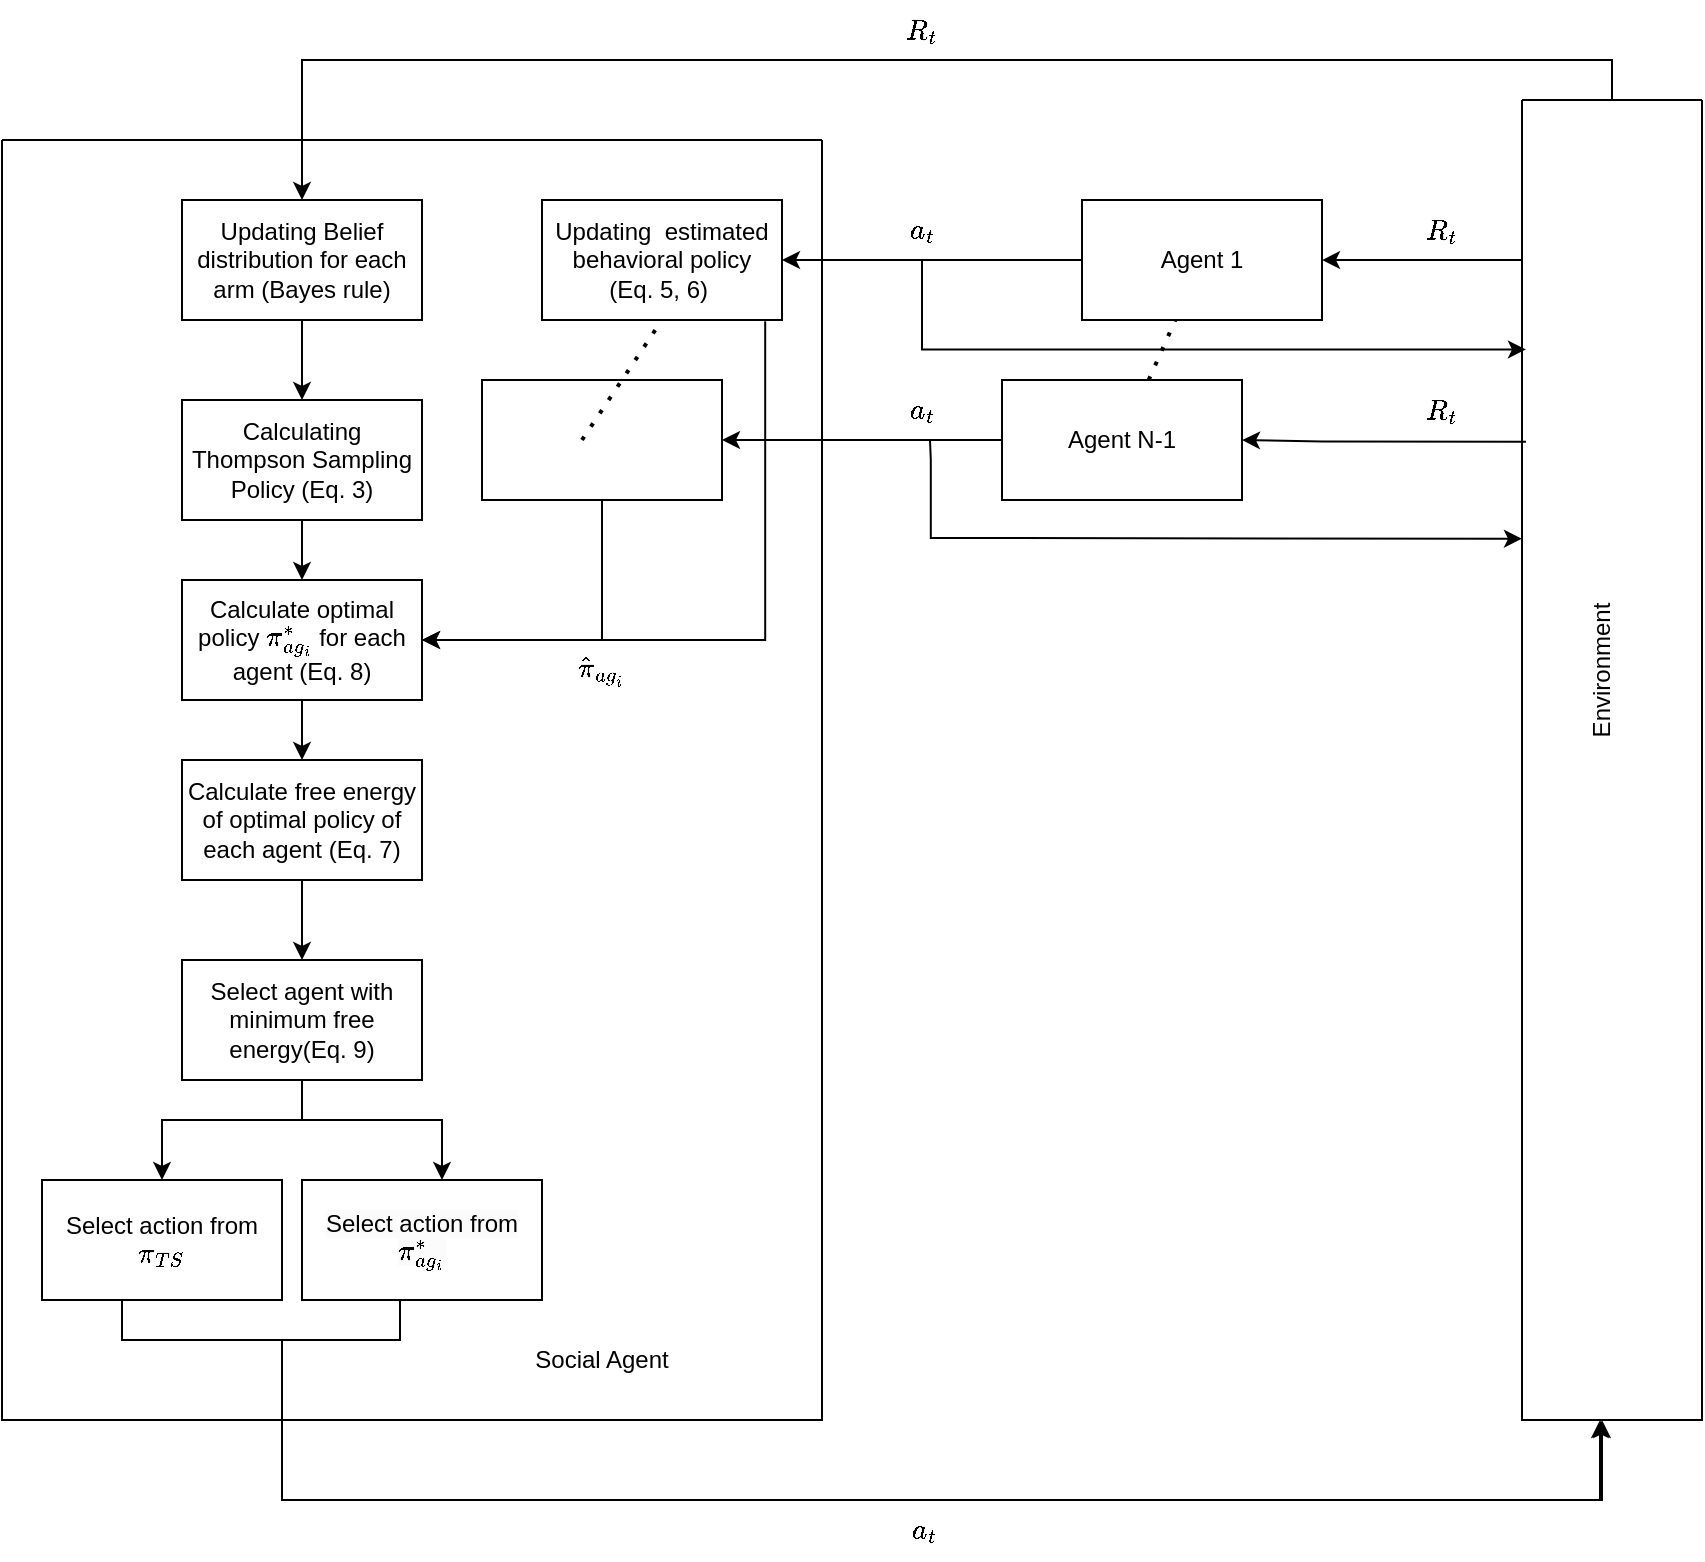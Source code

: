 <mxfile version="21.6.1" type="github">
  <diagram name="Page-1" id="jLKKZluM8srTzTSJDMef">
    <mxGraphModel dx="1290" dy="1681" grid="1" gridSize="10" guides="1" tooltips="1" connect="1" arrows="1" fold="1" page="1" pageScale="1" pageWidth="850" pageHeight="1100" math="1" shadow="0">
      <root>
        <mxCell id="0" />
        <mxCell id="1" parent="0" />
        <mxCell id="Uau8ywvGDSGfsXAt1Brf-23" value="" style="swimlane;startSize=0;" parent="1" vertex="1">
          <mxGeometry y="40" width="410" height="640" as="geometry">
            <mxRectangle y="40" width="50" height="40" as="alternateBounds" />
          </mxGeometry>
        </mxCell>
        <mxCell id="Uau8ywvGDSGfsXAt1Brf-1" value="Updating Belief distribution for each arm (Bayes rule)" style="rounded=0;whiteSpace=wrap;html=1;" parent="Uau8ywvGDSGfsXAt1Brf-23" vertex="1">
          <mxGeometry x="90" y="30" width="120" height="60" as="geometry" />
        </mxCell>
        <mxCell id="Uau8ywvGDSGfsXAt1Brf-3" value="Calculating Thompson Sampling Policy (Eq. 3)" style="rounded=0;whiteSpace=wrap;html=1;" parent="Uau8ywvGDSGfsXAt1Brf-23" vertex="1">
          <mxGeometry x="90" y="130" width="120" height="60" as="geometry" />
        </mxCell>
        <mxCell id="Uau8ywvGDSGfsXAt1Brf-2" style="edgeStyle=orthogonalEdgeStyle;rounded=0;orthogonalLoop=1;jettySize=auto;html=1;exitX=0.5;exitY=1;exitDx=0;exitDy=0;entryX=0.5;entryY=0;entryDx=0;entryDy=0;" parent="Uau8ywvGDSGfsXAt1Brf-23" source="Uau8ywvGDSGfsXAt1Brf-1" edge="1" target="Uau8ywvGDSGfsXAt1Brf-3">
          <mxGeometry relative="1" as="geometry">
            <mxPoint x="150" y="120" as="targetPoint" />
          </mxGeometry>
        </mxCell>
        <mxCell id="Uau8ywvGDSGfsXAt1Brf-5" value="Calculate optimal policy \(\pi_{ag_i}^{*}\) for each agent (Eq. 8)" style="rounded=0;whiteSpace=wrap;html=1;" parent="Uau8ywvGDSGfsXAt1Brf-23" vertex="1">
          <mxGeometry x="90" y="220" width="120" height="60" as="geometry" />
        </mxCell>
        <mxCell id="Uau8ywvGDSGfsXAt1Brf-4" style="edgeStyle=orthogonalEdgeStyle;rounded=0;orthogonalLoop=1;jettySize=auto;html=1;entryX=0.5;entryY=0;entryDx=0;entryDy=0;" parent="Uau8ywvGDSGfsXAt1Brf-23" target="Uau8ywvGDSGfsXAt1Brf-5" edge="1">
          <mxGeometry relative="1" as="geometry">
            <mxPoint x="149" y="210" as="targetPoint" />
            <mxPoint x="150" y="190" as="sourcePoint" />
          </mxGeometry>
        </mxCell>
        <mxCell id="Uau8ywvGDSGfsXAt1Brf-7" value="Calculate free energy of optimal policy of each agent (Eq. 7)" style="rounded=0;whiteSpace=wrap;html=1;" parent="Uau8ywvGDSGfsXAt1Brf-23" vertex="1">
          <mxGeometry x="90" y="310" width="120" height="60" as="geometry" />
        </mxCell>
        <mxCell id="Uau8ywvGDSGfsXAt1Brf-6" style="edgeStyle=orthogonalEdgeStyle;rounded=0;orthogonalLoop=1;jettySize=auto;html=1;exitX=0.5;exitY=1;exitDx=0;exitDy=0;entryX=0.5;entryY=0;entryDx=0;entryDy=0;" parent="Uau8ywvGDSGfsXAt1Brf-23" source="Uau8ywvGDSGfsXAt1Brf-5" target="Uau8ywvGDSGfsXAt1Brf-7" edge="1">
          <mxGeometry relative="1" as="geometry">
            <mxPoint x="150" y="310" as="targetPoint" />
          </mxGeometry>
        </mxCell>
        <mxCell id="Uau8ywvGDSGfsXAt1Brf-11" style="edgeStyle=orthogonalEdgeStyle;rounded=0;orthogonalLoop=1;jettySize=auto;html=1;" parent="Uau8ywvGDSGfsXAt1Brf-23" edge="1">
          <mxGeometry relative="1" as="geometry">
            <mxPoint x="80" y="520" as="targetPoint" />
            <mxPoint x="140" y="470" as="sourcePoint" />
            <Array as="points">
              <mxPoint x="150" y="470" />
              <mxPoint x="150" y="490" />
              <mxPoint x="80" y="490" />
            </Array>
          </mxGeometry>
        </mxCell>
        <mxCell id="Uau8ywvGDSGfsXAt1Brf-12" style="edgeStyle=orthogonalEdgeStyle;rounded=0;orthogonalLoop=1;jettySize=auto;html=1;exitX=0.5;exitY=1;exitDx=0;exitDy=0;" parent="Uau8ywvGDSGfsXAt1Brf-23" edge="1">
          <mxGeometry relative="1" as="geometry">
            <mxPoint x="220" y="520" as="targetPoint" />
            <mxPoint x="160" y="470" as="sourcePoint" />
            <Array as="points">
              <mxPoint x="150" y="470" />
              <mxPoint x="150" y="490" />
              <mxPoint x="220" y="490" />
            </Array>
          </mxGeometry>
        </mxCell>
        <mxCell id="Uau8ywvGDSGfsXAt1Brf-9" value="Select agent with minimum free energy(Eq. 9)" style="rounded=0;whiteSpace=wrap;html=1;" parent="Uau8ywvGDSGfsXAt1Brf-23" vertex="1">
          <mxGeometry x="90" y="410" width="120" height="60" as="geometry" />
        </mxCell>
        <mxCell id="Uau8ywvGDSGfsXAt1Brf-10" style="edgeStyle=orthogonalEdgeStyle;rounded=0;orthogonalLoop=1;jettySize=auto;html=1;exitX=0.5;exitY=1;exitDx=0;exitDy=0;entryX=0.5;entryY=0;entryDx=0;entryDy=0;" parent="Uau8ywvGDSGfsXAt1Brf-23" source="Uau8ywvGDSGfsXAt1Brf-7" target="Uau8ywvGDSGfsXAt1Brf-9" edge="1">
          <mxGeometry relative="1" as="geometry" />
        </mxCell>
        <mxCell id="Uau8ywvGDSGfsXAt1Brf-13" value="Select action from \(\pi_{TS}\)" style="rounded=0;whiteSpace=wrap;html=1;" parent="Uau8ywvGDSGfsXAt1Brf-23" vertex="1">
          <mxGeometry x="20" y="520" width="120" height="60" as="geometry" />
        </mxCell>
        <mxCell id="Uau8ywvGDSGfsXAt1Brf-14" value="&lt;span style=&quot;color: rgb(0, 0, 0); font-family: Helvetica; font-size: 12px; font-style: normal; font-variant-ligatures: normal; font-variant-caps: normal; font-weight: 400; letter-spacing: normal; orphans: 2; text-align: center; text-indent: 0px; text-transform: none; widows: 2; word-spacing: 0px; -webkit-text-stroke-width: 0px; background-color: rgb(251, 251, 251); text-decoration-thickness: initial; text-decoration-style: initial; text-decoration-color: initial; float: none; display: inline !important;&quot;&gt;Select action from\(\pi_{ag_i}^{*}\)&lt;/span&gt;" style="rounded=0;whiteSpace=wrap;html=1;" parent="Uau8ywvGDSGfsXAt1Brf-23" vertex="1">
          <mxGeometry x="150" y="520" width="120" height="60" as="geometry" />
        </mxCell>
        <mxCell id="Uau8ywvGDSGfsXAt1Brf-17" style="edgeStyle=orthogonalEdgeStyle;rounded=0;orthogonalLoop=1;jettySize=auto;html=1;entryX=1;entryY=0.5;entryDx=0;entryDy=0;exitX=0.5;exitY=1;exitDx=0;exitDy=0;" parent="Uau8ywvGDSGfsXAt1Brf-23" target="Uau8ywvGDSGfsXAt1Brf-5" edge="1">
          <mxGeometry relative="1" as="geometry">
            <mxPoint x="300" y="180" as="sourcePoint" />
            <Array as="points">
              <mxPoint x="300" y="250" />
            </Array>
          </mxGeometry>
        </mxCell>
        <mxCell id="Uau8ywvGDSGfsXAt1Brf-18" value="" style="rounded=0;whiteSpace=wrap;html=1;" parent="Uau8ywvGDSGfsXAt1Brf-23" vertex="1">
          <mxGeometry x="240" y="120" width="120" height="60" as="geometry" />
        </mxCell>
        <mxCell id="Uau8ywvGDSGfsXAt1Brf-19" value="" style="endArrow=none;dashed=1;html=1;dashPattern=1 3;strokeWidth=2;rounded=0;" parent="Uau8ywvGDSGfsXAt1Brf-23" edge="1">
          <mxGeometry width="50" height="50" relative="1" as="geometry">
            <mxPoint x="290" y="150" as="sourcePoint" />
            <mxPoint x="330" y="90" as="targetPoint" />
          </mxGeometry>
        </mxCell>
        <mxCell id="fMXsqICDEtxerlvjd7WZ-1" style="edgeStyle=orthogonalEdgeStyle;rounded=0;orthogonalLoop=1;jettySize=auto;html=1;exitX=0.93;exitY=1.01;exitDx=0;exitDy=0;exitPerimeter=0;entryX=1;entryY=0.5;entryDx=0;entryDy=0;" edge="1" parent="Uau8ywvGDSGfsXAt1Brf-23" source="Uau8ywvGDSGfsXAt1Brf-20" target="Uau8ywvGDSGfsXAt1Brf-5">
          <mxGeometry relative="1" as="geometry">
            <mxPoint x="300" y="240" as="targetPoint" />
            <mxPoint x="380" y="100" as="sourcePoint" />
            <Array as="points">
              <mxPoint x="382" y="250" />
            </Array>
          </mxGeometry>
        </mxCell>
        <mxCell id="Uau8ywvGDSGfsXAt1Brf-20" value="Updating&amp;nbsp; estimated behavioral policy&lt;br&gt;(Eq. 5, 6)&amp;nbsp;" style="rounded=0;whiteSpace=wrap;html=1;" parent="Uau8ywvGDSGfsXAt1Brf-23" vertex="1">
          <mxGeometry x="270" y="30" width="120" height="60" as="geometry" />
        </mxCell>
        <mxCell id="Uau8ywvGDSGfsXAt1Brf-34" value="Social Agent" style="text;strokeColor=none;align=center;fillColor=none;html=1;verticalAlign=middle;whiteSpace=wrap;rounded=0;" parent="Uau8ywvGDSGfsXAt1Brf-23" vertex="1">
          <mxGeometry x="230" y="590" width="140" height="40" as="geometry" />
        </mxCell>
        <mxCell id="fMXsqICDEtxerlvjd7WZ-4" value="$$\hat{\pi}_{{ag}_i}$$" style="text;strokeColor=none;align=center;fillColor=none;html=1;verticalAlign=middle;whiteSpace=wrap;rounded=0;" vertex="1" parent="Uau8ywvGDSGfsXAt1Brf-23">
          <mxGeometry x="270" y="250" width="60" height="30" as="geometry" />
        </mxCell>
        <mxCell id="Uau8ywvGDSGfsXAt1Brf-28" style="edgeStyle=orthogonalEdgeStyle;rounded=0;orthogonalLoop=1;jettySize=auto;html=1;entryX=0.5;entryY=1;entryDx=0;entryDy=0;" parent="Uau8ywvGDSGfsXAt1Brf-23" edge="1">
          <mxGeometry relative="1" as="geometry">
            <mxPoint x="800" y="640" as="targetPoint" />
            <mxPoint x="60" y="580" as="sourcePoint" />
            <Array as="points">
              <mxPoint x="60" y="600" />
              <mxPoint x="140" y="600" />
              <mxPoint x="140" y="680" />
              <mxPoint x="800" y="680" />
            </Array>
          </mxGeometry>
        </mxCell>
        <mxCell id="Uau8ywvGDSGfsXAt1Brf-25" style="edgeStyle=orthogonalEdgeStyle;rounded=0;orthogonalLoop=1;jettySize=auto;html=1;exitX=0.5;exitY=1;exitDx=0;exitDy=0;entryX=0.5;entryY=1;entryDx=0;entryDy=0;" parent="Uau8ywvGDSGfsXAt1Brf-23" edge="1">
          <mxGeometry relative="1" as="geometry">
            <mxPoint x="799" y="640" as="targetPoint" />
            <mxPoint x="159" y="580" as="sourcePoint" />
            <Array as="points">
              <mxPoint x="199" y="600" />
              <mxPoint x="140" y="600" />
              <mxPoint x="140" y="680" />
              <mxPoint x="799" y="680" />
            </Array>
          </mxGeometry>
        </mxCell>
        <mxCell id="Uau8ywvGDSGfsXAt1Brf-46" style="edgeStyle=orthogonalEdgeStyle;rounded=0;orthogonalLoop=1;jettySize=auto;html=1;exitX=0;exitY=0.5;exitDx=0;exitDy=0;entryX=1;entryY=0.5;entryDx=0;entryDy=0;" parent="1" source="Uau8ywvGDSGfsXAt1Brf-36" target="Uau8ywvGDSGfsXAt1Brf-18" edge="1">
          <mxGeometry relative="1" as="geometry" />
        </mxCell>
        <mxCell id="Uau8ywvGDSGfsXAt1Brf-36" value="Agent N-1" style="rounded=0;whiteSpace=wrap;html=1;" parent="1" vertex="1">
          <mxGeometry x="500" y="160" width="120" height="60" as="geometry" />
        </mxCell>
        <mxCell id="Uau8ywvGDSGfsXAt1Brf-37" value="" style="endArrow=none;dashed=1;html=1;dashPattern=1 3;strokeWidth=2;rounded=0;" parent="1" source="Uau8ywvGDSGfsXAt1Brf-36" target="Uau8ywvGDSGfsXAt1Brf-38" edge="1">
          <mxGeometry width="50" height="50" relative="1" as="geometry">
            <mxPoint x="650" y="190" as="sourcePoint" />
            <mxPoint x="570" y="130" as="targetPoint" />
          </mxGeometry>
        </mxCell>
        <mxCell id="Uau8ywvGDSGfsXAt1Brf-45" style="edgeStyle=orthogonalEdgeStyle;rounded=0;orthogonalLoop=1;jettySize=auto;html=1;" parent="1" edge="1">
          <mxGeometry relative="1" as="geometry">
            <mxPoint x="540" y="100" as="sourcePoint" />
            <mxPoint x="390" y="100" as="targetPoint" />
          </mxGeometry>
        </mxCell>
        <mxCell id="Uau8ywvGDSGfsXAt1Brf-110" style="edgeStyle=orthogonalEdgeStyle;rounded=0;orthogonalLoop=1;jettySize=auto;html=1;entryX=0.022;entryY=0.189;entryDx=0;entryDy=0;entryPerimeter=0;" parent="1" target="Uau8ywvGDSGfsXAt1Brf-39" edge="1">
          <mxGeometry relative="1" as="geometry">
            <mxPoint x="840" y="144" as="targetPoint" />
            <Array as="points">
              <mxPoint x="460" y="145" />
            </Array>
            <mxPoint x="460" y="100" as="sourcePoint" />
          </mxGeometry>
        </mxCell>
        <mxCell id="Uau8ywvGDSGfsXAt1Brf-38" value="Agent 1" style="rounded=0;whiteSpace=wrap;html=1;" parent="1" vertex="1">
          <mxGeometry x="540" y="70" width="120" height="60" as="geometry" />
        </mxCell>
        <mxCell id="Uau8ywvGDSGfsXAt1Brf-44" style="edgeStyle=orthogonalEdgeStyle;rounded=0;orthogonalLoop=1;jettySize=auto;html=1;exitX=0.5;exitY=0;exitDx=0;exitDy=0;entryX=0.5;entryY=0;entryDx=0;entryDy=0;" parent="1" source="Uau8ywvGDSGfsXAt1Brf-39" target="Uau8ywvGDSGfsXAt1Brf-1" edge="1">
          <mxGeometry relative="1" as="geometry" />
        </mxCell>
        <mxCell id="Uau8ywvGDSGfsXAt1Brf-57" style="edgeStyle=orthogonalEdgeStyle;rounded=0;orthogonalLoop=1;jettySize=auto;html=1;exitX=0.022;exitY=0.274;exitDx=0;exitDy=0;exitPerimeter=0;" parent="1" edge="1">
          <mxGeometry relative="1" as="geometry">
            <mxPoint x="761.98" y="190.84" as="sourcePoint" />
            <mxPoint x="620" y="190" as="targetPoint" />
            <Array as="points">
              <mxPoint x="660" y="191" />
            </Array>
          </mxGeometry>
        </mxCell>
        <mxCell id="Uau8ywvGDSGfsXAt1Brf-39" value="" style="swimlane;startSize=0;" parent="1" vertex="1">
          <mxGeometry x="760" y="20" width="90" height="660" as="geometry" />
        </mxCell>
        <mxCell id="Uau8ywvGDSGfsXAt1Brf-50" value="Environment" style="text;strokeColor=none;align=center;fillColor=none;html=1;verticalAlign=middle;whiteSpace=wrap;rounded=0;rotation=270;" parent="Uau8ywvGDSGfsXAt1Brf-39" vertex="1">
          <mxGeometry x="10" y="270" width="60" height="30" as="geometry" />
        </mxCell>
        <mxCell id="Uau8ywvGDSGfsXAt1Brf-49" value="" style="endArrow=classic;html=1;rounded=0;exitX=0;exitY=0.5;exitDx=0;exitDy=0;entryX=-0.055;entryY=0.374;entryDx=0;entryDy=0;entryPerimeter=0;" parent="1" source="Uau8ywvGDSGfsXAt1Brf-36" edge="1">
          <mxGeometry width="50" height="50" relative="1" as="geometry">
            <mxPoint x="504.4" y="170" as="sourcePoint" />
            <mxPoint x="760.0" y="239.36" as="targetPoint" />
            <Array as="points">
              <mxPoint x="480" y="190" />
              <mxPoint x="464" y="190" />
              <mxPoint x="464.4" y="200" />
              <mxPoint x="464.4" y="239" />
            </Array>
          </mxGeometry>
        </mxCell>
        <mxCell id="Uau8ywvGDSGfsXAt1Brf-51" value="$$a_t$$" style="text;strokeColor=none;align=center;fillColor=none;html=1;verticalAlign=middle;whiteSpace=wrap;rounded=0;" parent="1" vertex="1">
          <mxGeometry x="431" y="720" width="60" height="30" as="geometry" />
        </mxCell>
        <mxCell id="Uau8ywvGDSGfsXAt1Brf-52" value="$$a_t$$" style="text;strokeColor=none;align=center;fillColor=none;html=1;verticalAlign=middle;whiteSpace=wrap;rounded=0;" parent="1" vertex="1">
          <mxGeometry x="430" y="160" width="60" height="30" as="geometry" />
        </mxCell>
        <mxCell id="Uau8ywvGDSGfsXAt1Brf-53" value="$$a_t$$" style="text;strokeColor=none;align=center;fillColor=none;html=1;verticalAlign=middle;whiteSpace=wrap;rounded=0;" parent="1" vertex="1">
          <mxGeometry x="430" y="70" width="60" height="30" as="geometry" />
        </mxCell>
        <mxCell id="Uau8ywvGDSGfsXAt1Brf-56" value="$$R_t$$" style="text;strokeColor=none;align=center;fillColor=none;html=1;verticalAlign=middle;whiteSpace=wrap;rounded=0;" parent="1" vertex="1">
          <mxGeometry x="430" y="-30" width="60" height="30" as="geometry" />
        </mxCell>
        <mxCell id="Uau8ywvGDSGfsXAt1Brf-65" value="" style="endArrow=classic;html=1;rounded=0;entryX=1;entryY=0.667;entryDx=0;entryDy=0;entryPerimeter=0;" parent="1" edge="1">
          <mxGeometry width="50" height="50" relative="1" as="geometry">
            <mxPoint x="760" y="100" as="sourcePoint" />
            <mxPoint x="660" y="100.02" as="targetPoint" />
            <Array as="points">
              <mxPoint x="670" y="100" />
            </Array>
          </mxGeometry>
        </mxCell>
        <mxCell id="Uau8ywvGDSGfsXAt1Brf-107" value="$$R_t$$" style="text;strokeColor=none;align=center;fillColor=none;html=1;verticalAlign=middle;whiteSpace=wrap;rounded=0;" parent="1" vertex="1">
          <mxGeometry x="690" y="70" width="60" height="30" as="geometry" />
        </mxCell>
        <mxCell id="Uau8ywvGDSGfsXAt1Brf-108" value="$$R_t$$" style="text;strokeColor=none;align=center;fillColor=none;html=1;verticalAlign=middle;whiteSpace=wrap;rounded=0;" parent="1" vertex="1">
          <mxGeometry x="690" y="165" width="60" height="20" as="geometry" />
        </mxCell>
      </root>
    </mxGraphModel>
  </diagram>
</mxfile>

